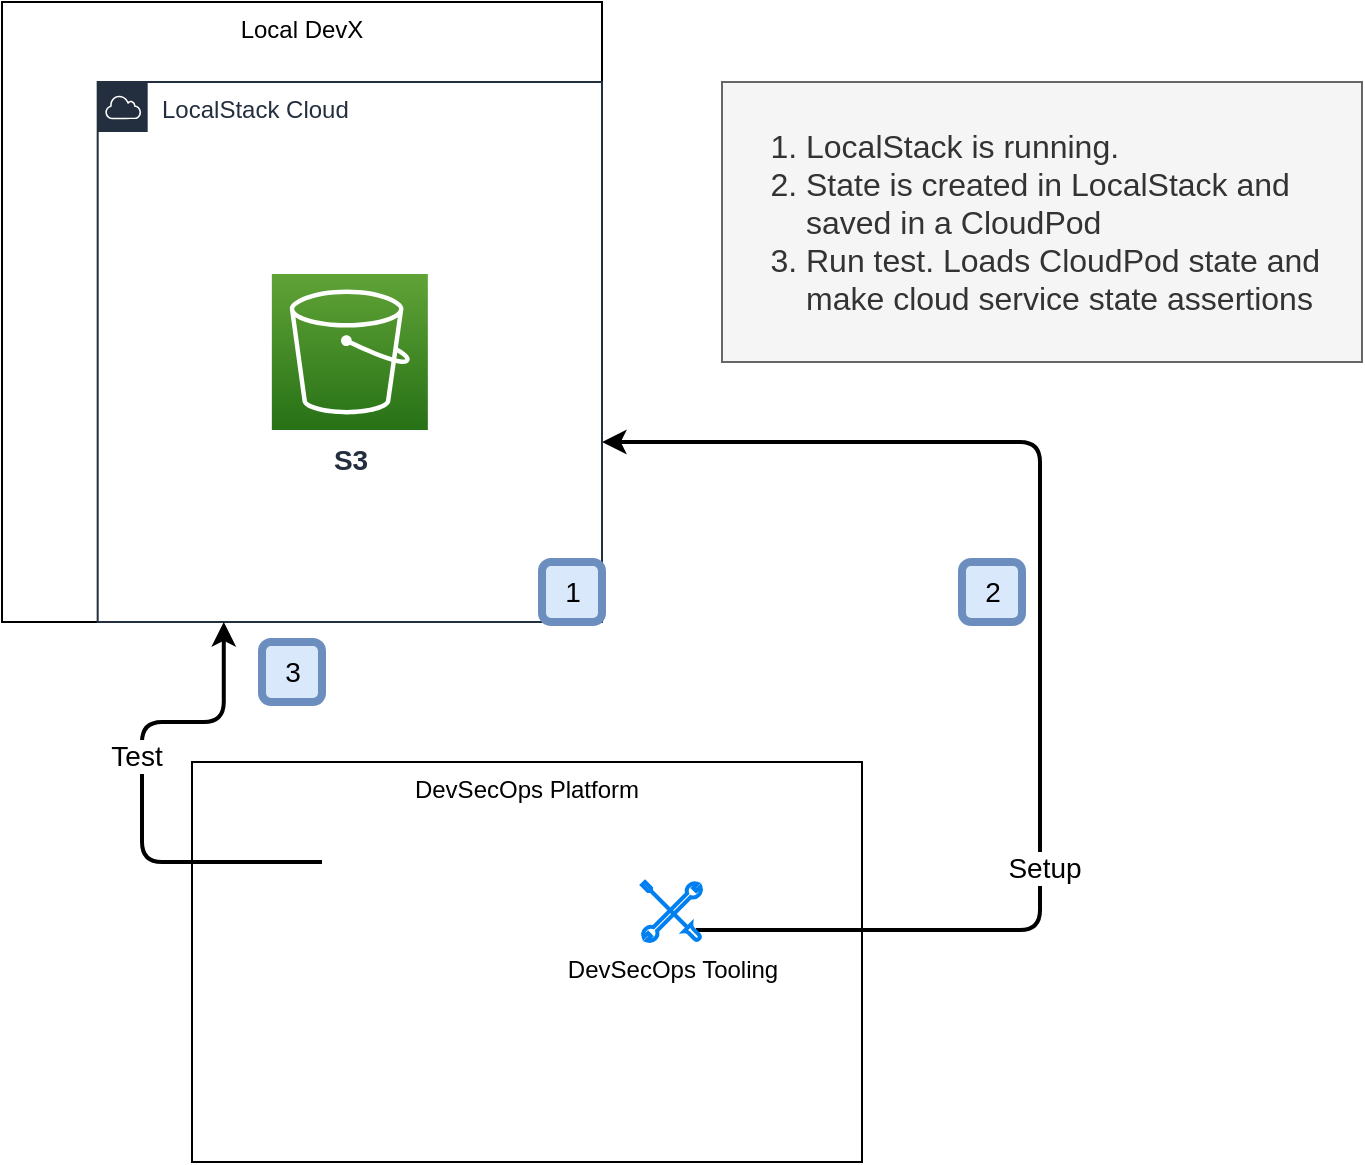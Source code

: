 <mxfile version="21.6.9" type="device">
  <diagram name="overview" id="eGIVmkXGgqs6RdcAJEvl">
    <mxGraphModel dx="1236" dy="731" grid="1" gridSize="10" guides="1" tooltips="1" connect="1" arrows="1" fold="1" page="1" pageScale="1" pageWidth="850" pageHeight="1100" math="0" shadow="0">
      <root>
        <mxCell id="0" />
        <mxCell id="1" parent="0" />
        <mxCell id="D9I2YPdoNzFN8ZJmyS8D-5" value="DevSecOps Platform" style="rounded=0;whiteSpace=wrap;html=1;fillColor=none;verticalAlign=top;" parent="1" vertex="1">
          <mxGeometry x="135" y="380" width="335" height="200" as="geometry" />
        </mxCell>
        <mxCell id="JMqW-AsfVTylSakH0KtI-5" style="edgeStyle=orthogonalEdgeStyle;rounded=1;orthogonalLoop=1;jettySize=auto;html=1;exitX=0.909;exitY=0.808;exitDx=0;exitDy=0;strokeWidth=2;exitPerimeter=0;" parent="1" source="D9I2YPdoNzFN8ZJmyS8D-10" target="n0b7M-keuhFvWAmUCbKB-4" edge="1">
          <mxGeometry relative="1" as="geometry">
            <Array as="points">
              <mxPoint x="559" y="464" />
              <mxPoint x="559" y="220" />
            </Array>
            <mxPoint x="458.987" y="580.007" as="sourcePoint" />
            <mxPoint x="410" y="220" as="targetPoint" />
          </mxGeometry>
        </mxCell>
        <mxCell id="JMqW-AsfVTylSakH0KtI-8" value="&lt;font style=&quot;font-size: 14px;&quot;&gt;Setup&lt;/font&gt;" style="edgeLabel;html=1;align=center;verticalAlign=middle;resizable=0;points=[];" parent="JMqW-AsfVTylSakH0KtI-5" vertex="1" connectable="0">
          <mxGeometry x="-0.36" y="-2" relative="1" as="geometry">
            <mxPoint as="offset" />
          </mxGeometry>
        </mxCell>
        <mxCell id="n0b7M-keuhFvWAmUCbKB-5" value="Local DevX" style="rounded=0;whiteSpace=wrap;html=1;fillColor=none;verticalAlign=top;" parent="1" vertex="1">
          <mxGeometry x="40" width="300" height="310" as="geometry" />
        </mxCell>
        <mxCell id="n0b7M-keuhFvWAmUCbKB-4" value="LocalStack Cloud" style="points=[[0,0],[0.25,0],[0.5,0],[0.75,0],[1,0],[1,0.25],[1,0.5],[1,0.75],[1,1],[0.75,1],[0.5,1],[0.25,1],[0,1],[0,0.75],[0,0.5],[0,0.25]];outlineConnect=0;gradientColor=none;html=1;whiteSpace=wrap;fontSize=12;fontStyle=0;container=1;pointerEvents=0;collapsible=0;recursiveResize=0;shape=mxgraph.aws4.group;grIcon=mxgraph.aws4.group_aws_cloud;strokeColor=#232F3E;fillColor=none;verticalAlign=top;align=left;spacingLeft=30;fontColor=#232F3E;dashed=0;" parent="1" vertex="1">
          <mxGeometry x="87.84" y="40" width="252.16" height="270" as="geometry" />
        </mxCell>
        <mxCell id="JMqW-AsfVTylSakH0KtI-1" value="&lt;b&gt;&lt;font style=&quot;font-size: 14px;&quot;&gt;S3&lt;/font&gt;&lt;/b&gt;" style="sketch=0;points=[[0,0,0],[0.25,0,0],[0.5,0,0],[0.75,0,0],[1,0,0],[0,1,0],[0.25,1,0],[0.5,1,0],[0.75,1,0],[1,1,0],[0,0.25,0],[0,0.5,0],[0,0.75,0],[1,0.25,0],[1,0.5,0],[1,0.75,0]];outlineConnect=0;fontColor=#232F3E;gradientColor=#60A337;gradientDirection=north;fillColor=#277116;strokeColor=#ffffff;dashed=0;verticalLabelPosition=bottom;verticalAlign=top;align=center;html=1;fontSize=12;fontStyle=0;aspect=fixed;shape=mxgraph.aws4.resourceIcon;resIcon=mxgraph.aws4.s3;" parent="n0b7M-keuhFvWAmUCbKB-4" vertex="1">
          <mxGeometry x="87.08" y="96" width="78" height="78" as="geometry" />
        </mxCell>
        <mxCell id="D9I2YPdoNzFN8ZJmyS8D-10" value="DevSecOps Tooling" style="html=1;verticalLabelPosition=bottom;align=center;labelBackgroundColor=#ffffff;verticalAlign=top;strokeWidth=2;strokeColor=#0080F0;shadow=0;dashed=0;shape=mxgraph.ios7.icons.tools;pointerEvents=1" parent="1" vertex="1">
          <mxGeometry x="360" y="440.0" width="29.7" height="29.7" as="geometry" />
        </mxCell>
        <mxCell id="D9I2YPdoNzFN8ZJmyS8D-15" value="&lt;ol style=&quot;font-size: 16px;&quot;&gt;&lt;li&gt;LocalStack is running.&lt;/li&gt;&lt;li&gt;&lt;span style=&quot;background-color: initial;&quot;&gt;State is created in LocalStack and&lt;br&gt;saved in a CloudPod&lt;/span&gt;&lt;/li&gt;&lt;li&gt;Run test. Loads CloudPod state and&lt;br&gt;make cloud service state assertions&lt;/li&gt;&lt;/ol&gt;" style="text;html=1;align=left;verticalAlign=middle;resizable=0;points=[];autosize=1;strokeColor=#666666;fillColor=#f5f5f5;fontColor=#333333;" parent="1" vertex="1">
          <mxGeometry x="400" y="40.0" width="320" height="140" as="geometry" />
        </mxCell>
        <mxCell id="D9I2YPdoNzFN8ZJmyS8D-16" value="&lt;font style=&quot;font-size: 14px;&quot;&gt;1&lt;/font&gt;" style="text;html=1;align=center;verticalAlign=middle;resizable=0;points=[];autosize=1;strokeColor=#6c8ebf;fillColor=#dae8fc;strokeWidth=4;rounded=1;glass=0;shadow=0;" parent="1" vertex="1">
          <mxGeometry x="310" y="280.0" width="30" height="30" as="geometry" />
        </mxCell>
        <mxCell id="D9I2YPdoNzFN8ZJmyS8D-17" value="&lt;font style=&quot;font-size: 14px;&quot;&gt;2&lt;/font&gt;" style="text;html=1;align=center;verticalAlign=middle;resizable=0;points=[];autosize=1;strokeColor=#6c8ebf;fillColor=#dae8fc;strokeWidth=4;rounded=1;glass=0;shadow=0;" parent="1" vertex="1">
          <mxGeometry x="520" y="280" width="30" height="30" as="geometry" />
        </mxCell>
        <mxCell id="D9I2YPdoNzFN8ZJmyS8D-19" value="&lt;font style=&quot;font-size: 14px;&quot;&gt;3&lt;/font&gt;" style="text;html=1;align=center;verticalAlign=middle;resizable=0;points=[];autosize=1;strokeColor=#6c8ebf;fillColor=#dae8fc;strokeWidth=4;rounded=1;glass=0;shadow=0;" parent="1" vertex="1">
          <mxGeometry x="170" y="320" width="30" height="30" as="geometry" />
        </mxCell>
        <mxCell id="JMqW-AsfVTylSakH0KtI-9" style="edgeStyle=orthogonalEdgeStyle;rounded=1;orthogonalLoop=1;jettySize=auto;html=1;exitX=0.5;exitY=0;exitDx=0;exitDy=0;strokeWidth=2;entryX=0.25;entryY=1;entryDx=0;entryDy=0;" parent="1" source="JMqW-AsfVTylSakH0KtI-3" edge="1" target="n0b7M-keuhFvWAmUCbKB-4">
          <mxGeometry relative="1" as="geometry">
            <Array as="points">
              <mxPoint x="110" y="430" />
              <mxPoint x="110" y="360" />
              <mxPoint x="151" y="360" />
            </Array>
            <mxPoint x="160" y="390" as="targetPoint" />
          </mxGeometry>
        </mxCell>
        <mxCell id="JMqW-AsfVTylSakH0KtI-10" value="&lt;font style=&quot;font-size: 14px;&quot;&gt;Test&lt;/font&gt;" style="edgeLabel;html=1;align=center;verticalAlign=middle;resizable=0;points=[];" parent="JMqW-AsfVTylSakH0KtI-9" vertex="1" connectable="0">
          <mxGeometry x="0.144" y="3" relative="1" as="geometry">
            <mxPoint as="offset" />
          </mxGeometry>
        </mxCell>
        <mxCell id="JMqW-AsfVTylSakH0KtI-3" value="" style="shape=image;verticalLabelPosition=bottom;labelBackgroundColor=default;verticalAlign=top;aspect=fixed;imageAspect=0;image=https://upload.wikimedia.org/wikipedia/commons/thumb/b/ba/Pytest_logo.svg/1500px-Pytest_logo.svg.png;" parent="1" vertex="1">
          <mxGeometry x="160" y="430" width="80" height="80" as="geometry" />
        </mxCell>
      </root>
    </mxGraphModel>
  </diagram>
</mxfile>
